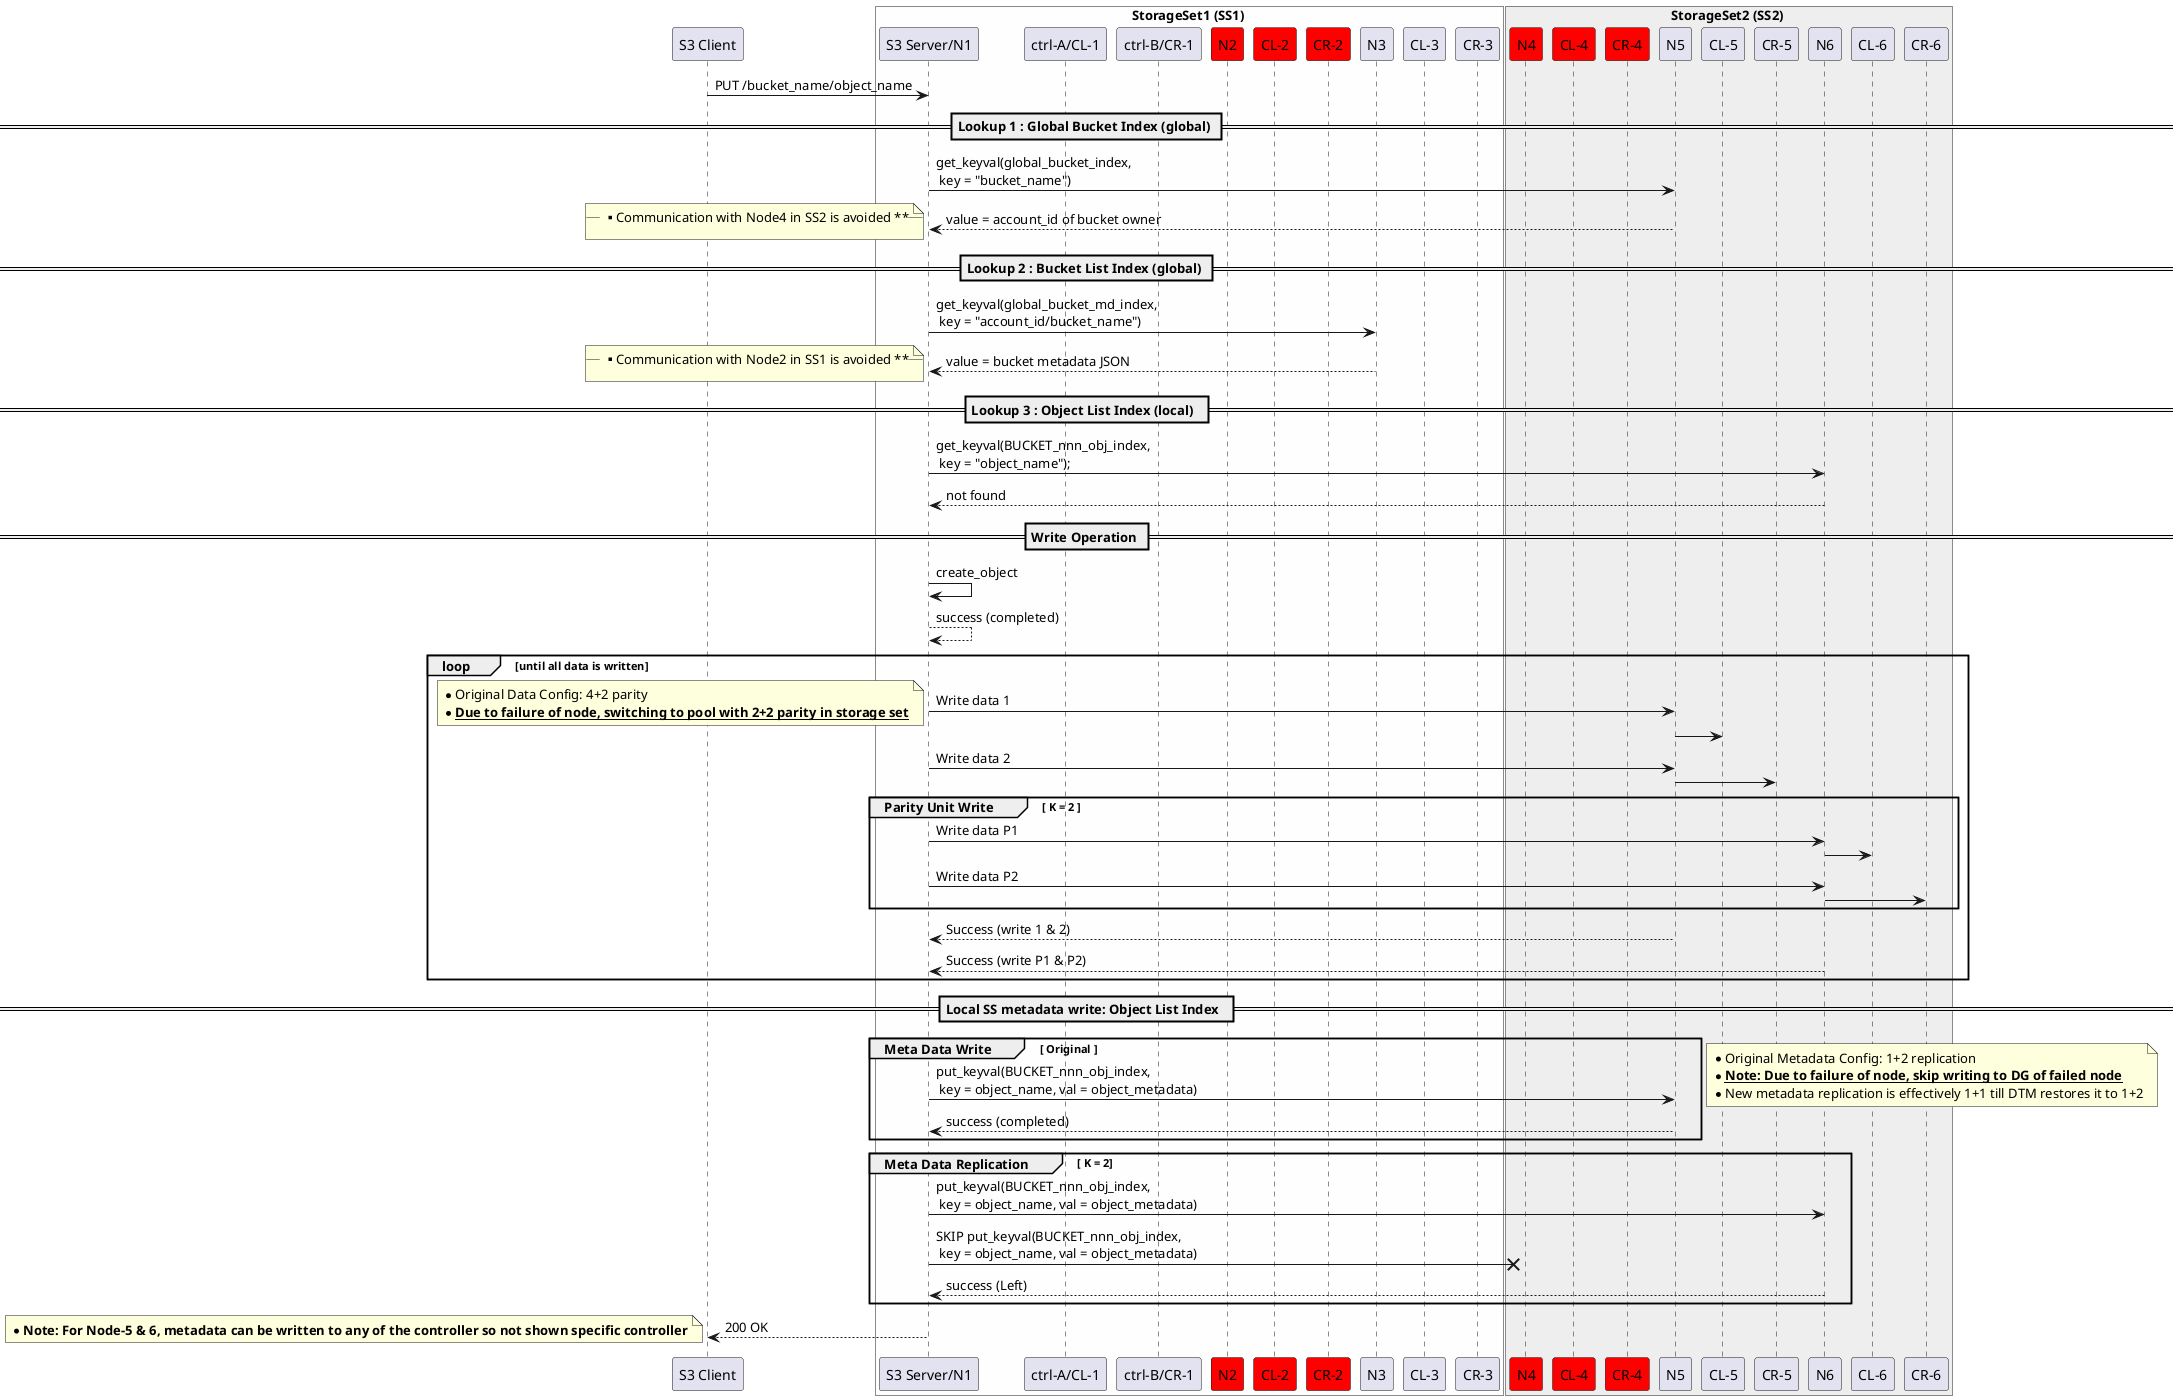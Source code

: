 ```plantuml
@startuml

participant "S3 Client" as client
box StorageSet1 (SS1) #FEFEFE
participant "S3 Server/N1" as N1
participant "ctrl-A/CL-1" as CL_1
participant "ctrl-B/CR-1" as CR_1
participant "N2" as N2 #red
participant "CL-2" as CL_2 #red
participant "CR-2" as CR_2 #red
participant "N3" as N3
participant "CL-3" as CL_3
participant "CR-3" as CR_3
end box
box StorageSet2 (SS2) #EEEEEE
participant "N4" as N4 #red
participant "CL-4" as CL_4 #red
participant "CR-4" as CR_4 #red
participant "N5" as N5
participant "CL-5" as CL_5
participant "CR-5" as CR_5
participant "N6" as N6
participant "CL-6" as CL_6
participant "CR-6" as CR_6
end box

client -> N1: PUT /bucket_name/object_name

== Lookup 1 : Global Bucket Index (global) ==
N1 -> N5: get_keyval(global_bucket_index,\n key = "bucket_name")
N5 --> N1: value = account_id of bucket owner

note left
   __** Communication with Node4 in SS2 is avoided **__
end note

== Lookup 2 : Bucket List Index (global) ==
N1 -> N3: get_keyval(global_bucket_md_index,\n key = "account_id/bucket_name")
N3 --> N1: value = bucket metadata JSON

note left
   __** Communication with Node2 in SS1 is avoided **__
end note

== Lookup 3 : Object List Index (local)  ==
N1 -> N6: get_keyval(BUCKET_nnn_obj_index,\n key = "object_name");
N6 --> N1: not found

== Write Operation ==
N1 -> N1: create_object
N1 --> N1: success (completed)

loop until all data is written
  N1 -> "N5": Write data 1
note left
   * Original Data Config: 4+2 parity
   * __**Due to failure of node, switching to pool with 2+2 parity in storage set**__
end note
  "N5" -> CL_5
  N1 -> "N5": Write data 2
  "N5" -> CR_5

group Parity Unit Write [ K = 2 ]  
  N1 -> "N6": Write data P1
  "N6" -> CL_6
  N1 -> "N6": Write data P2
  "N6" -> CR_6
end  

  N5 --> N1: Success (write 1 & 2)
  N6 --> N1: Success (write P1 & P2)
end

== Local SS metadata write: Object List Index  ==
group Meta Data Write [ Original ]
N1 -> N5: put_keyval(BUCKET_nnn_obj_index,\n key = object_name, val = object_metadata)
N5 --> N1: success (completed)
end
note left
   * Original Metadata Config: 1+2 replication
   * __**Note: Due to failure of node, skip writing to DG of failed node**__
   * New metadata replication is effectively 1+1 till DTM restores it to 1+2
end note

group Meta Data Replication [ K = 2]
N1 -> N6: put_keyval(BUCKET_nnn_obj_index,\n key = object_name, val = object_metadata)
N1 -X N4: SKIP put_keyval(BUCKET_nnn_obj_index,\n key = object_name, val = object_metadata)

N6 --> N1: success (Left)
end
N1 --> client: 200 OK
note left
   * **Note: For Node-5 & 6, metadata can be written to any of the controller so not shown specific controller**
end note

@enduml
```